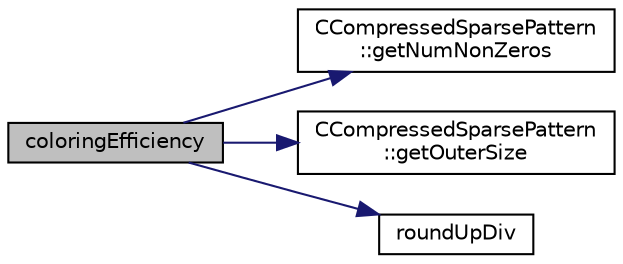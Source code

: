 digraph "coloringEfficiency"
{
 // LATEX_PDF_SIZE
  edge [fontname="Helvetica",fontsize="10",labelfontname="Helvetica",labelfontsize="10"];
  node [fontname="Helvetica",fontsize="10",shape=record];
  rankdir="LR";
  Node1 [label="coloringEfficiency",height=0.2,width=0.4,color="black", fillcolor="grey75", style="filled", fontcolor="black",tooltip="Computes the efficiency of a grid coloring for given number of threads and chunk size."];
  Node1 -> Node2 [color="midnightblue",fontsize="10",style="solid",fontname="Helvetica"];
  Node2 [label="CCompressedSparsePattern\l::getNumNonZeros",height=0.2,width=0.4,color="black", fillcolor="white", style="filled",URL="$classCCompressedSparsePattern.html#abbca9e2c2e9f3d3f568772f9edf0c0aa",tooltip=" "];
  Node1 -> Node3 [color="midnightblue",fontsize="10",style="solid",fontname="Helvetica"];
  Node3 [label="CCompressedSparsePattern\l::getOuterSize",height=0.2,width=0.4,color="black", fillcolor="white", style="filled",URL="$classCCompressedSparsePattern.html#a4de286153b0c181571a5c6177ee65bdf",tooltip=" "];
  Node1 -> Node4 [color="midnightblue",fontsize="10",style="solid",fontname="Helvetica"];
  Node4 [label="roundUpDiv",height=0.2,width=0.4,color="black", fillcolor="white", style="filled",URL="$omp__structure_8hpp.html#a1c00281f52b615b111a4990b2d2a5157",tooltip="Integer division rounding up."];
}
